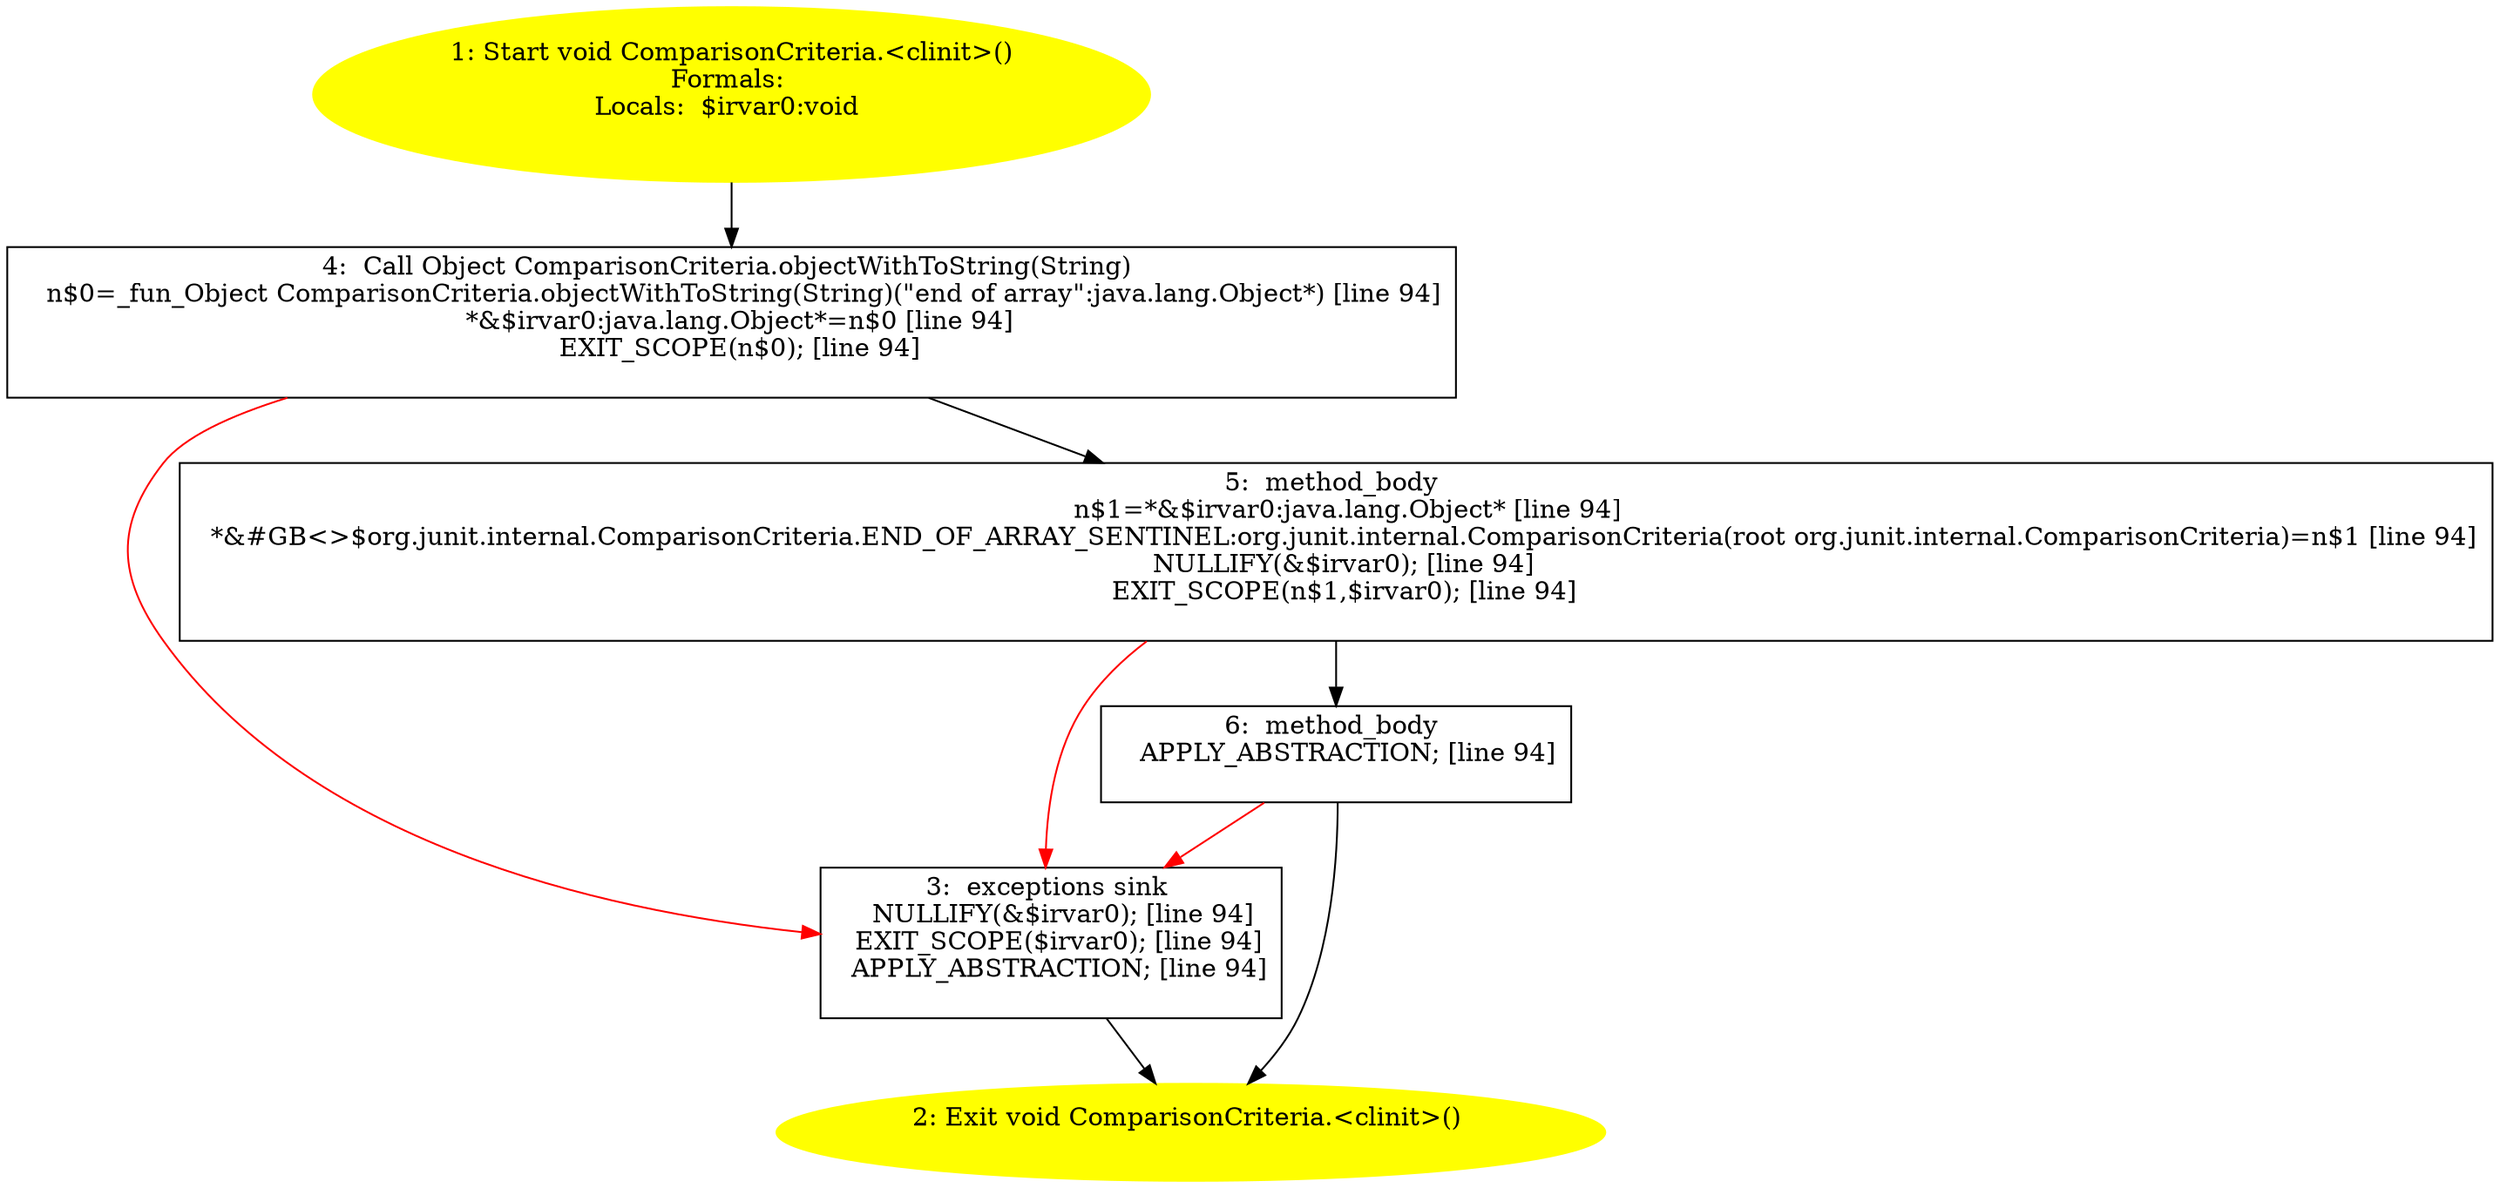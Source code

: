 /* @generated */
digraph cfg {
"org.junit.internal.ComparisonCriteria.<clinit>():void.03e6f3a3d1b2f5e99b26c7ba4b0c651a_1" [label="1: Start void ComparisonCriteria.<clinit>()\nFormals: \nLocals:  $irvar0:void \n  " color=yellow style=filled]
	

	 "org.junit.internal.ComparisonCriteria.<clinit>():void.03e6f3a3d1b2f5e99b26c7ba4b0c651a_1" -> "org.junit.internal.ComparisonCriteria.<clinit>():void.03e6f3a3d1b2f5e99b26c7ba4b0c651a_4" ;
"org.junit.internal.ComparisonCriteria.<clinit>():void.03e6f3a3d1b2f5e99b26c7ba4b0c651a_2" [label="2: Exit void ComparisonCriteria.<clinit>() \n  " color=yellow style=filled]
	

"org.junit.internal.ComparisonCriteria.<clinit>():void.03e6f3a3d1b2f5e99b26c7ba4b0c651a_3" [label="3:  exceptions sink \n   NULLIFY(&$irvar0); [line 94]\n  EXIT_SCOPE($irvar0); [line 94]\n  APPLY_ABSTRACTION; [line 94]\n " shape="box"]
	

	 "org.junit.internal.ComparisonCriteria.<clinit>():void.03e6f3a3d1b2f5e99b26c7ba4b0c651a_3" -> "org.junit.internal.ComparisonCriteria.<clinit>():void.03e6f3a3d1b2f5e99b26c7ba4b0c651a_2" ;
"org.junit.internal.ComparisonCriteria.<clinit>():void.03e6f3a3d1b2f5e99b26c7ba4b0c651a_4" [label="4:  Call Object ComparisonCriteria.objectWithToString(String) \n   n$0=_fun_Object ComparisonCriteria.objectWithToString(String)(\"end of array\":java.lang.Object*) [line 94]\n  *&$irvar0:java.lang.Object*=n$0 [line 94]\n  EXIT_SCOPE(n$0); [line 94]\n " shape="box"]
	

	 "org.junit.internal.ComparisonCriteria.<clinit>():void.03e6f3a3d1b2f5e99b26c7ba4b0c651a_4" -> "org.junit.internal.ComparisonCriteria.<clinit>():void.03e6f3a3d1b2f5e99b26c7ba4b0c651a_5" ;
	 "org.junit.internal.ComparisonCriteria.<clinit>():void.03e6f3a3d1b2f5e99b26c7ba4b0c651a_4" -> "org.junit.internal.ComparisonCriteria.<clinit>():void.03e6f3a3d1b2f5e99b26c7ba4b0c651a_3" [color="red" ];
"org.junit.internal.ComparisonCriteria.<clinit>():void.03e6f3a3d1b2f5e99b26c7ba4b0c651a_5" [label="5:  method_body \n   n$1=*&$irvar0:java.lang.Object* [line 94]\n  *&#GB<>$org.junit.internal.ComparisonCriteria.END_OF_ARRAY_SENTINEL:org.junit.internal.ComparisonCriteria(root org.junit.internal.ComparisonCriteria)=n$1 [line 94]\n  NULLIFY(&$irvar0); [line 94]\n  EXIT_SCOPE(n$1,$irvar0); [line 94]\n " shape="box"]
	

	 "org.junit.internal.ComparisonCriteria.<clinit>():void.03e6f3a3d1b2f5e99b26c7ba4b0c651a_5" -> "org.junit.internal.ComparisonCriteria.<clinit>():void.03e6f3a3d1b2f5e99b26c7ba4b0c651a_6" ;
	 "org.junit.internal.ComparisonCriteria.<clinit>():void.03e6f3a3d1b2f5e99b26c7ba4b0c651a_5" -> "org.junit.internal.ComparisonCriteria.<clinit>():void.03e6f3a3d1b2f5e99b26c7ba4b0c651a_3" [color="red" ];
"org.junit.internal.ComparisonCriteria.<clinit>():void.03e6f3a3d1b2f5e99b26c7ba4b0c651a_6" [label="6:  method_body \n   APPLY_ABSTRACTION; [line 94]\n " shape="box"]
	

	 "org.junit.internal.ComparisonCriteria.<clinit>():void.03e6f3a3d1b2f5e99b26c7ba4b0c651a_6" -> "org.junit.internal.ComparisonCriteria.<clinit>():void.03e6f3a3d1b2f5e99b26c7ba4b0c651a_2" ;
	 "org.junit.internal.ComparisonCriteria.<clinit>():void.03e6f3a3d1b2f5e99b26c7ba4b0c651a_6" -> "org.junit.internal.ComparisonCriteria.<clinit>():void.03e6f3a3d1b2f5e99b26c7ba4b0c651a_3" [color="red" ];
}
